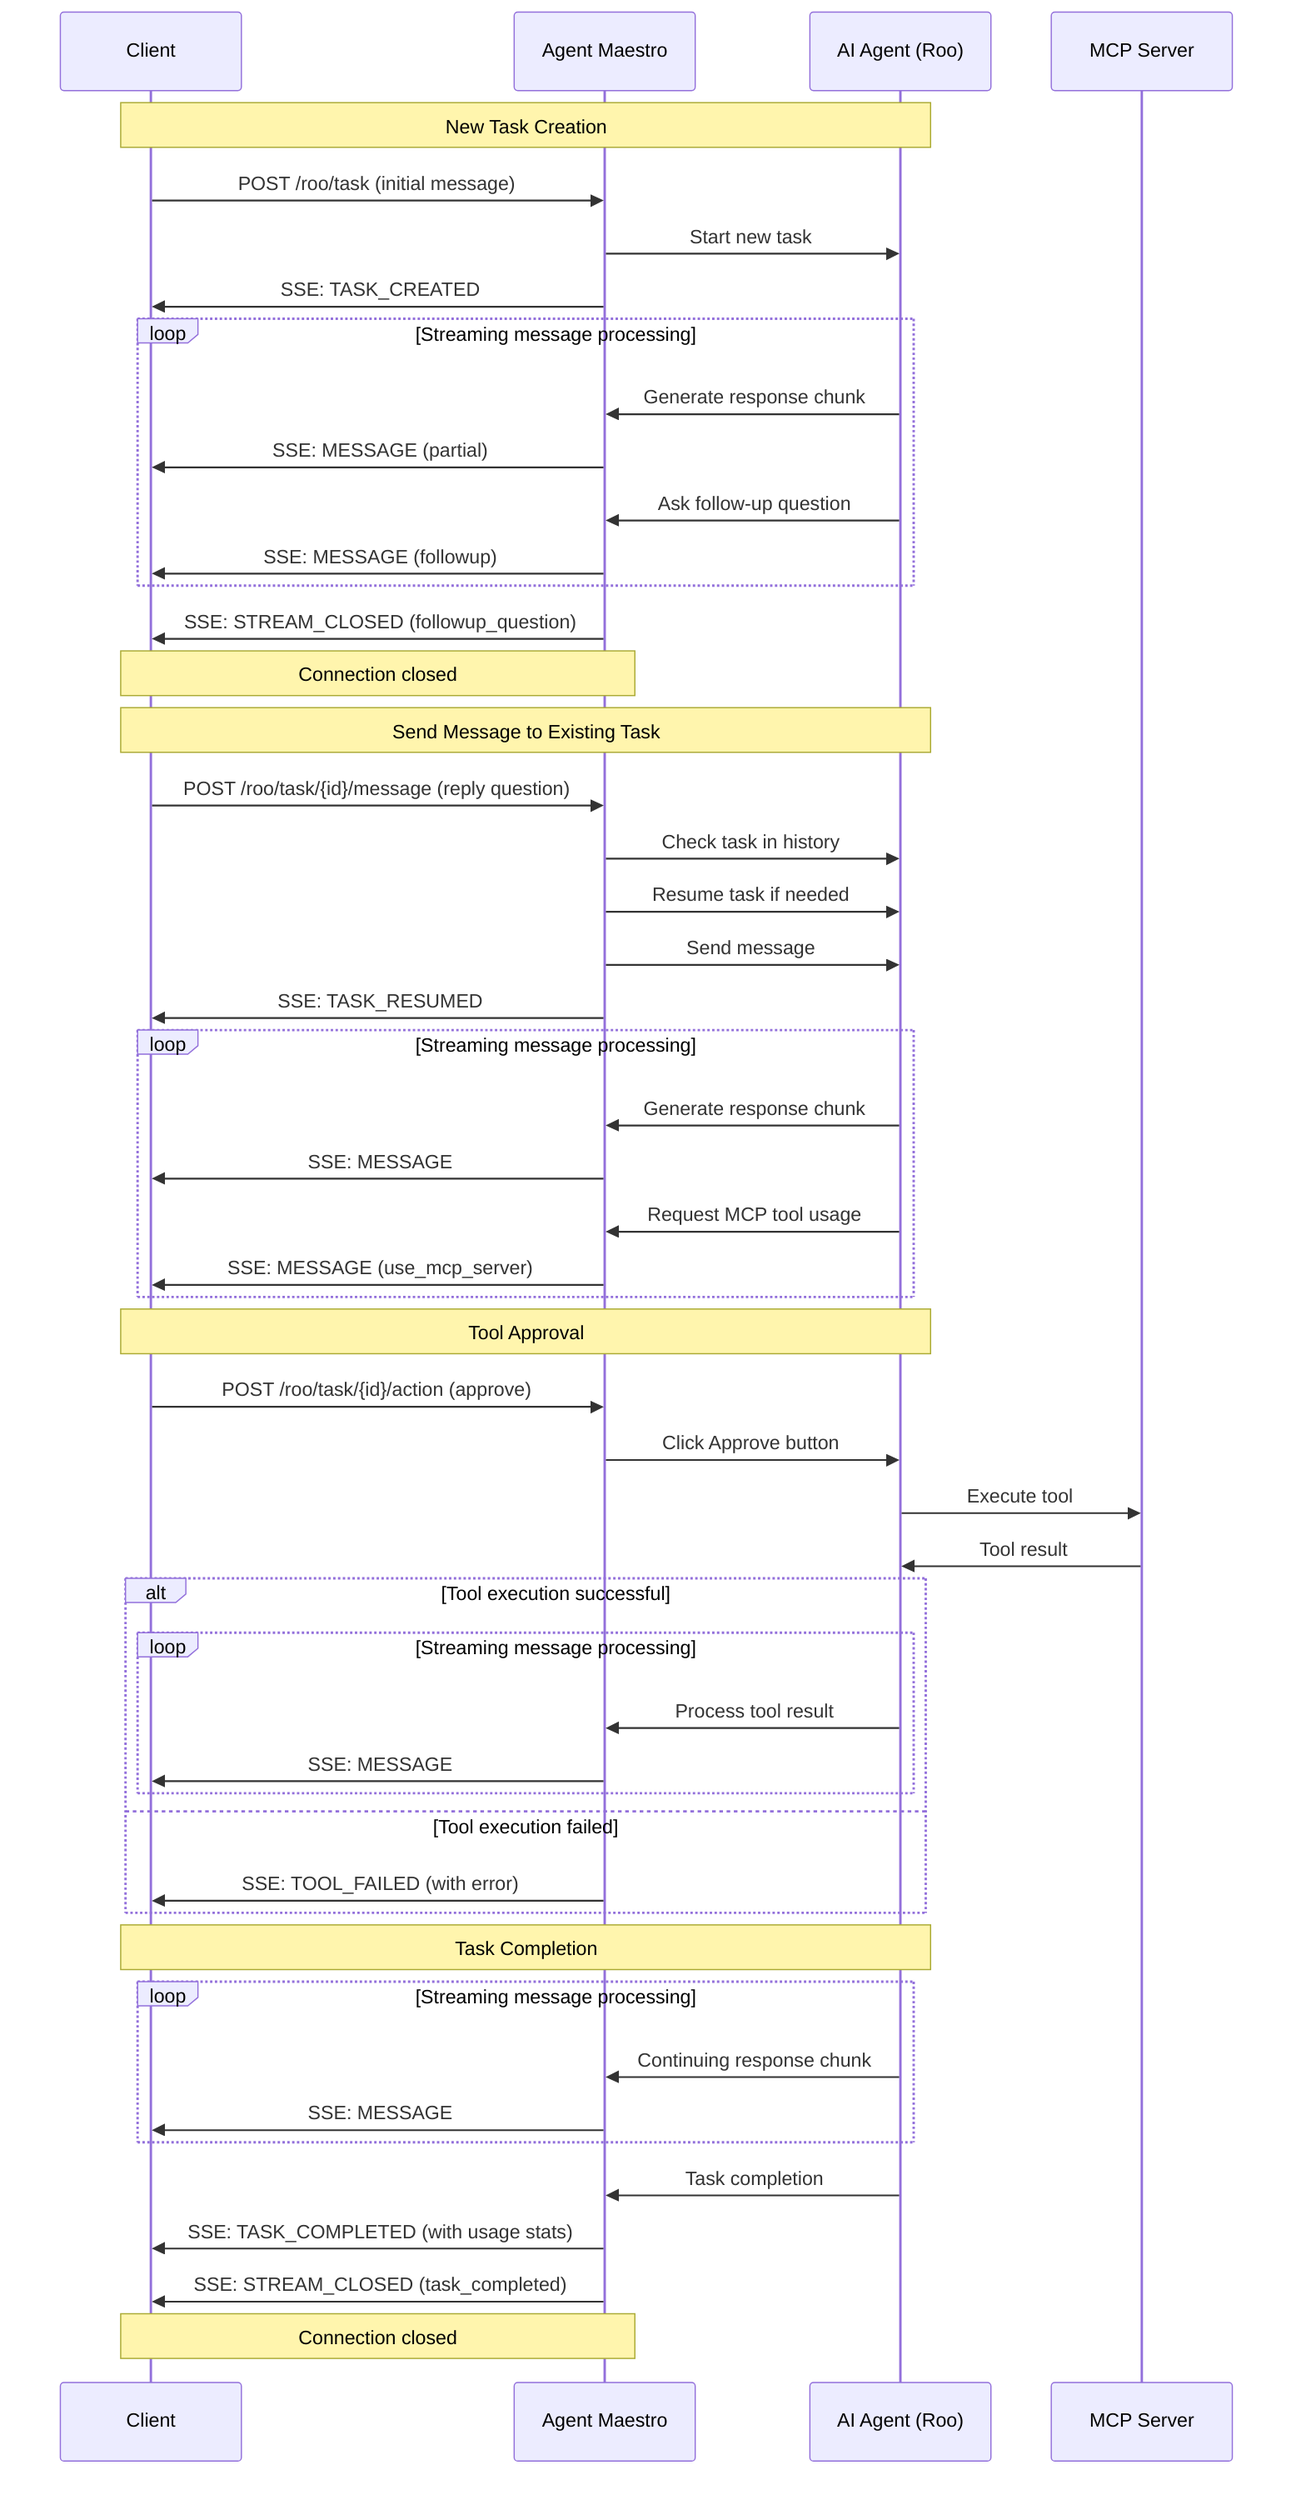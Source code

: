 sequenceDiagram
    participant Client
    participant Maestro as Agent Maestro
    participant AIAgent as AI Agent (Roo)
    participant MCPServer as MCP Server

    Note over Client,AIAgent: New Task Creation
    Client->>Maestro: POST /roo/task (initial message)
    Maestro->>AIAgent: Start new task
    Maestro->>Client: SSE: TASK_CREATED
    loop Streaming message processing
        AIAgent->>Maestro: Generate response chunk
        Maestro->>Client: SSE: MESSAGE (partial)

        AIAgent->>Maestro: Ask follow-up question
        Maestro->>Client: SSE: MESSAGE (followup)
    end
    Maestro->>Client: SSE: STREAM_CLOSED (followup_question)
    Note over Client,Maestro: Connection closed

    Note over Client,AIAgent: Send Message to Existing Task
    Client->>Maestro: POST /roo/task/{id}/message (reply question)
    Maestro->>AIAgent: Check task in history
    Maestro->>AIAgent: Resume task if needed
    Maestro->>AIAgent: Send message
    Maestro->>Client: SSE: TASK_RESUMED
    loop Streaming message processing
        AIAgent->>Maestro: Generate response chunk
        Maestro->>Client: SSE: MESSAGE

        AIAgent->>Maestro: Request MCP tool usage
        Maestro->>Client: SSE: MESSAGE (use_mcp_server)
    end

    Note over Client,AIAgent: Tool Approval
    Client->>Maestro: POST /roo/task/{id}/action (approve)
    Maestro->>AIAgent: Click Approve button
    AIAgent->>MCPServer: Execute tool
    MCPServer->>AIAgent: Tool result
    alt Tool execution successful
        loop Streaming message processing
            AIAgent->>Maestro: Process tool result
            Maestro->>Client: SSE: MESSAGE
        end
    else Tool execution failed
        Maestro->>Client: SSE: TOOL_FAILED (with error)
    end

    Note over Client,AIAgent: Task Completion
    loop Streaming message processing
        AIAgent->>Maestro: Continuing response chunk
        Maestro->>Client: SSE: MESSAGE
    end
    AIAgent->>Maestro: Task completion
    Maestro->>Client: SSE: TASK_COMPLETED (with usage stats)
    Maestro->>Client: SSE: STREAM_CLOSED (task_completed)
    Note over Client,Maestro: Connection closed